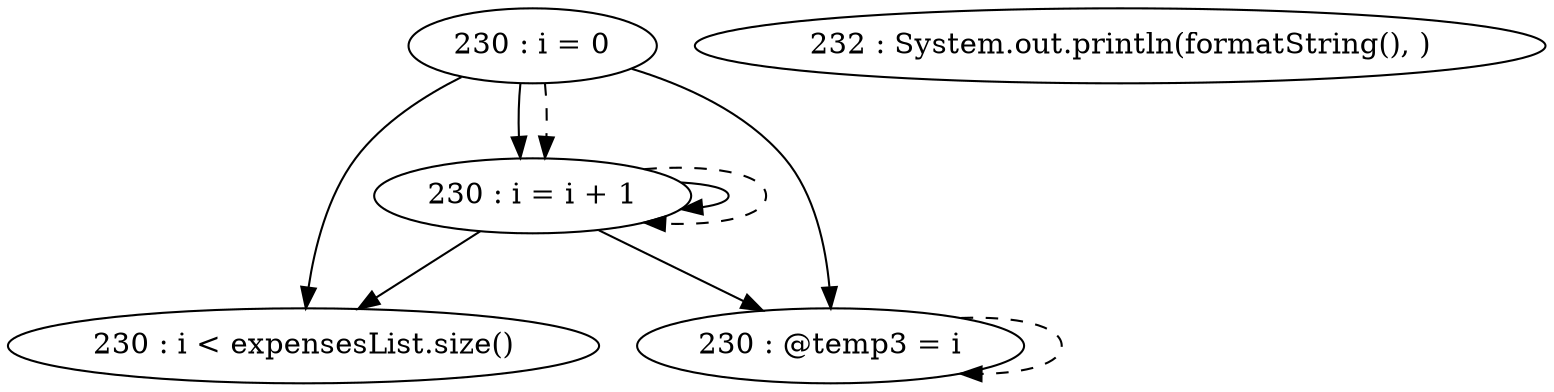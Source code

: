 digraph G {
"230 : i = 0"
"230 : i = 0" -> "230 : i < expensesList.size()"
"230 : i = 0" -> "230 : i = i + 1"
"230 : i = 0" -> "230 : @temp3 = i"
"230 : i = 0" -> "230 : i = i + 1" [style=dashed]
"230 : i < expensesList.size()"
"232 : System.out.println(formatString(), )"
"230 : @temp3 = i"
"230 : @temp3 = i" -> "230 : @temp3 = i" [style=dashed]
"230 : i = i + 1"
"230 : i = i + 1" -> "230 : i < expensesList.size()"
"230 : i = i + 1" -> "230 : i = i + 1"
"230 : i = i + 1" -> "230 : @temp3 = i"
"230 : i = i + 1" -> "230 : i = i + 1" [style=dashed]
}